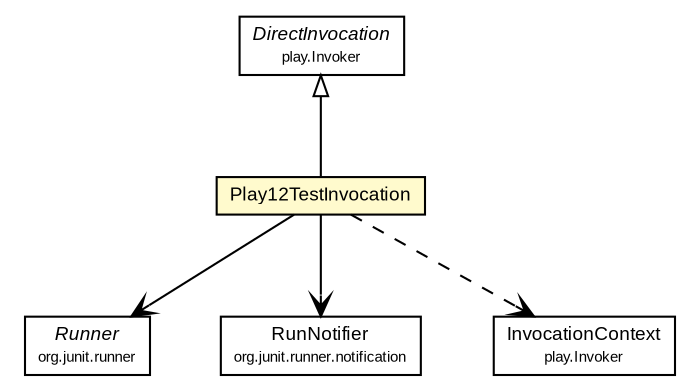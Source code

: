 #!/usr/local/bin/dot
#
# Class diagram 
# Generated by UMLGraph version R5_6-24-gf6e263 (http://www.umlgraph.org/)
#

digraph G {
	edge [fontname="arial",fontsize=10,labelfontname="arial",labelfontsize=10];
	node [fontname="arial",fontsize=10,shape=plaintext];
	nodesep=0.25;
	ranksep=0.5;
	// com.google.code.play.surefire.junit4.Play12TestInvocation
	c6 [label=<<table title="com.google.code.play.surefire.junit4.Play12TestInvocation" border="0" cellborder="1" cellspacing="0" cellpadding="2" port="p" bgcolor="lemonChiffon" href="./Play12TestInvocation.html">
		<tr><td><table border="0" cellspacing="0" cellpadding="1">
<tr><td align="center" balign="center"> Play12TestInvocation </td></tr>
		</table></td></tr>
		</table>>, URL="./Play12TestInvocation.html", fontname="arial", fontcolor="black", fontsize=9.0];
	//com.google.code.play.surefire.junit4.Play12TestInvocation extends play.Invoker.DirectInvocation
	c9:p -> c6:p [dir=back,arrowtail=empty];
	// com.google.code.play.surefire.junit4.Play12TestInvocation NAVASSOC org.junit.runner.Runner
	c6:p -> c11:p [taillabel="", label="", headlabel="", fontname="arial", fontcolor="black", fontsize=10.0, color="black", arrowhead=open];
	// com.google.code.play.surefire.junit4.Play12TestInvocation NAVASSOC org.junit.runner.notification.RunNotifier
	c6:p -> c15:p [taillabel="", label="", headlabel="", fontname="arial", fontcolor="black", fontsize=10.0, color="black", arrowhead=open];
	// com.google.code.play.surefire.junit4.Play12TestInvocation DEPEND play.Invoker.InvocationContext
	c6:p -> c18:p [taillabel="", label="", headlabel="", fontname="arial", fontcolor="black", fontsize=10.0, color="black", arrowhead=open, style=dashed];
	// org.junit.runner.Runner
	c11 [label=<<table title="org.junit.runner.Runner" border="0" cellborder="1" cellspacing="0" cellpadding="2" port="p" href="http://junit.sourceforge.net/javadoc_40/org/junit/runner/Runner.html">
		<tr><td><table border="0" cellspacing="0" cellpadding="1">
<tr><td align="center" balign="center"><font face="arial italic"> Runner </font></td></tr>
<tr><td align="center" balign="center"><font point-size="7.0"> org.junit.runner </font></td></tr>
		</table></td></tr>
		</table>>, URL="http://junit.sourceforge.net/javadoc_40/org/junit/runner/Runner.html", fontname="arial", fontcolor="black", fontsize=9.0];
	// play.Invoker.DirectInvocation
	c9 [label=<<table title="play.Invoker.DirectInvocation" border="0" cellborder="1" cellspacing="0" cellpadding="2" port="p">
		<tr><td><table border="0" cellspacing="0" cellpadding="1">
<tr><td align="center" balign="center"><font face="arial italic"> DirectInvocation </font></td></tr>
<tr><td align="center" balign="center"><font point-size="7.0"> play.Invoker </font></td></tr>
		</table></td></tr>
		</table>>, URL="null", fontname="arial", fontcolor="black", fontsize=9.0];
	// org.junit.runner.notification.RunNotifier
	c15 [label=<<table title="org.junit.runner.notification.RunNotifier" border="0" cellborder="1" cellspacing="0" cellpadding="2" port="p" href="http://junit.sourceforge.net/javadoc_40/org/junit/runner/notification/RunNotifier.html">
		<tr><td><table border="0" cellspacing="0" cellpadding="1">
<tr><td align="center" balign="center"> RunNotifier </td></tr>
<tr><td align="center" balign="center"><font point-size="7.0"> org.junit.runner.notification </font></td></tr>
		</table></td></tr>
		</table>>, URL="http://junit.sourceforge.net/javadoc_40/org/junit/runner/notification/RunNotifier.html", fontname="arial", fontcolor="black", fontsize=9.0];
	// play.Invoker.InvocationContext
	c18 [label=<<table title="play.Invoker.InvocationContext" border="0" cellborder="1" cellspacing="0" cellpadding="2" port="p">
		<tr><td><table border="0" cellspacing="0" cellpadding="1">
<tr><td align="center" balign="center"> InvocationContext </td></tr>
<tr><td align="center" balign="center"><font point-size="7.0"> play.Invoker </font></td></tr>
		</table></td></tr>
		</table>>, URL="null", fontname="arial", fontcolor="black", fontsize=9.0];
}

